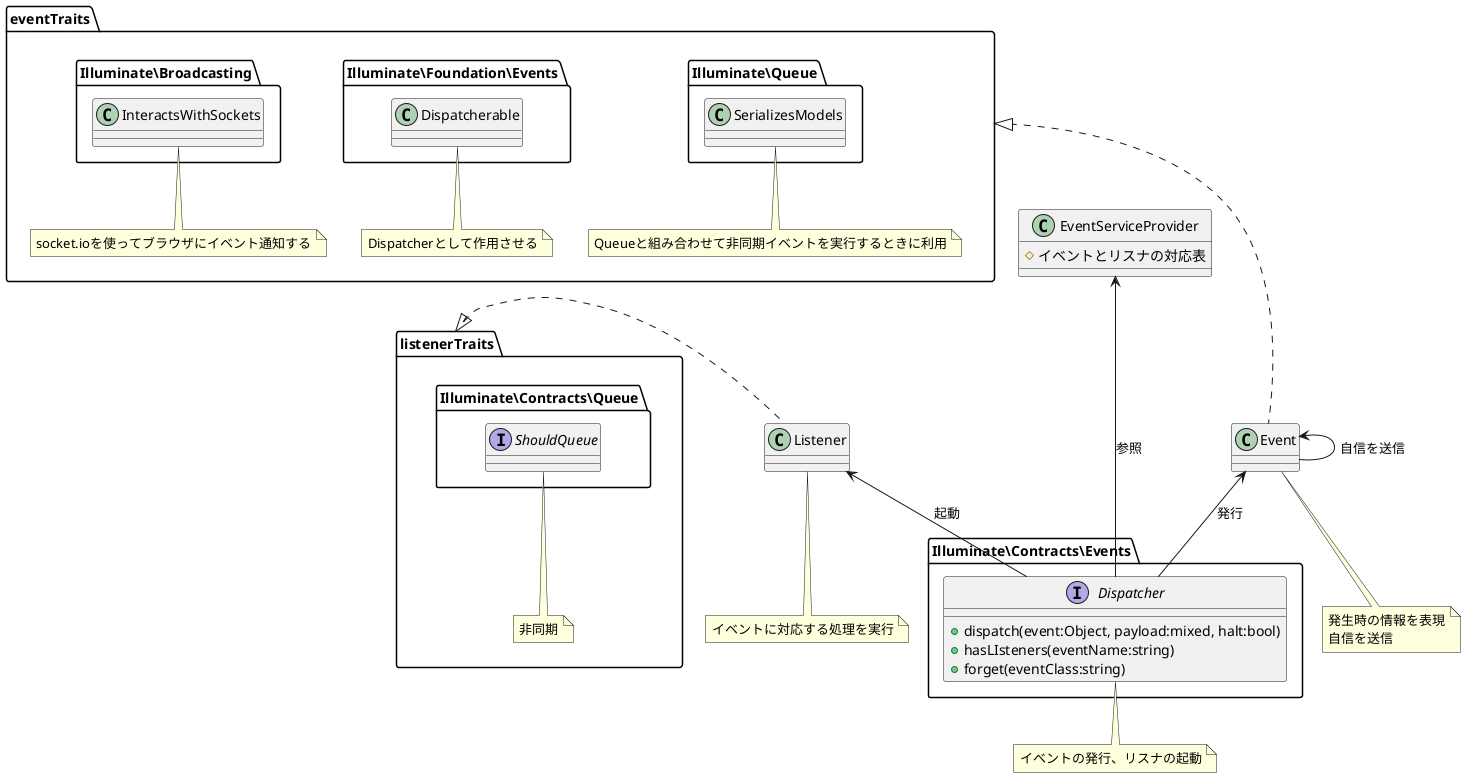 @startuml

class Event
note bottom of Event
  発生時の情報を表現
  自信を送信
end note
class Listener
note bottom of Listener: イベントに対応する処理を実行
package Illuminate\Contracts\Events {
  interface Dispatcher {
    + dispatch(event:Object, payload:mixed, halt:bool)
    + hasLIsteners(eventName:string)
    + forget(eventClass:string)
  }
}
note bottom of Dispatcher: イベントの発行、リスナの起動

class EventServiceProvider {
  # イベントとリスナの対応表
}

Event <-- Dispatcher: 発行
Event <-- Event: 自信を送信
Listener <-- Dispatcher: 起動
EventServiceProvider <--- Dispatcher: 参照

eventTraits <|.down.. Event
package eventTraits {
  package Illuminate\Queue {
    class SerializesModels
  }
  note bottom of SerializesModels: Queueと組み合わせて非同期イベントを実行するときに利用
  package Illuminate\Foundation\Events {
    class Dispatcherable
  }
  note bottom of Dispatcherable: Dispatcherとして作用させる
  package Illuminate\Broadcasting {
    class InteractsWithSockets
  }
  note bottom of InteractsWithSockets: socket.ioを使ってブラウザにイベント通知する
}

package listenerTraits {
  package Illuminate\Contracts\Queue {
    interface ShouldQueue
  }
  note bottom of ShouldQueue: 非同期
}
listenerTraits <|. Listener

@endumle